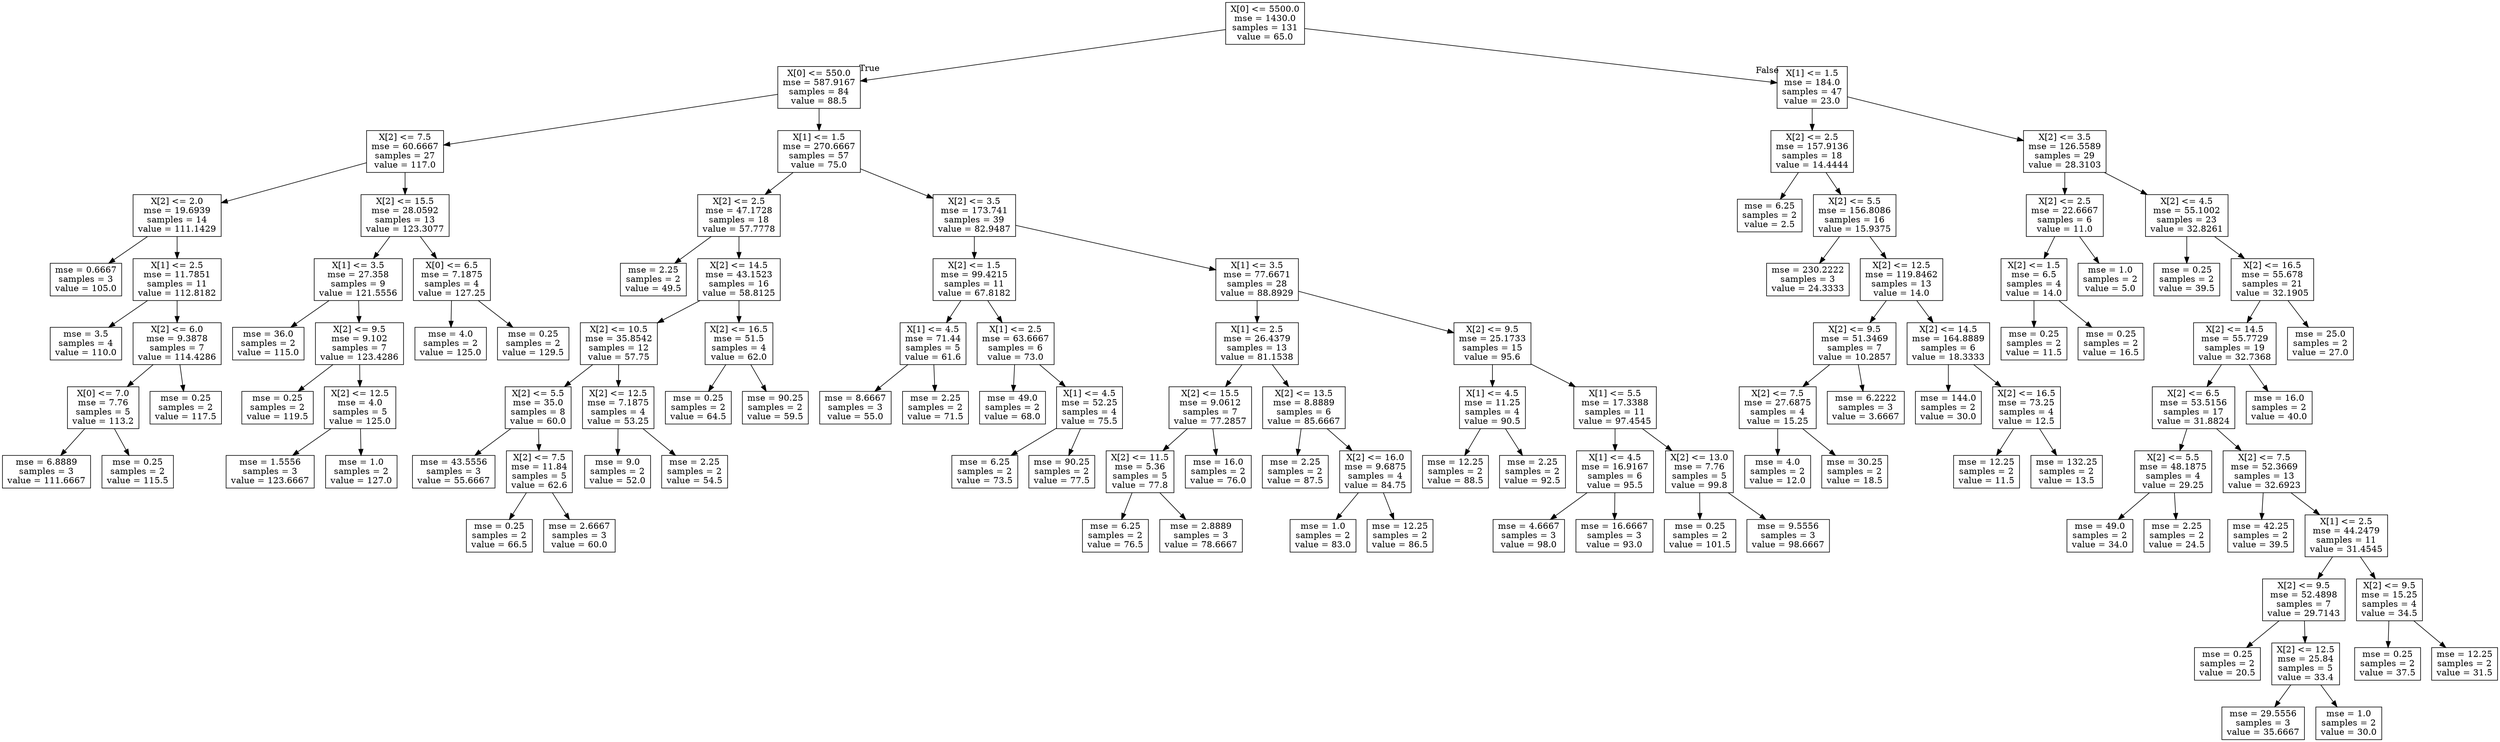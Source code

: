 digraph Tree {
node [shape=box] ;
0 [label="X[0] <= 5500.0\nmse = 1430.0\nsamples = 131\nvalue = 65.0"] ;
1 [label="X[0] <= 550.0\nmse = 587.9167\nsamples = 84\nvalue = 88.5"] ;
0 -> 1 [labeldistance=2.5, labelangle=45, headlabel="True"] ;
2 [label="X[2] <= 7.5\nmse = 60.6667\nsamples = 27\nvalue = 117.0"] ;
1 -> 2 ;
3 [label="X[2] <= 2.0\nmse = 19.6939\nsamples = 14\nvalue = 111.1429"] ;
2 -> 3 ;
4 [label="mse = 0.6667\nsamples = 3\nvalue = 105.0"] ;
3 -> 4 ;
5 [label="X[1] <= 2.5\nmse = 11.7851\nsamples = 11\nvalue = 112.8182"] ;
3 -> 5 ;
6 [label="mse = 3.5\nsamples = 4\nvalue = 110.0"] ;
5 -> 6 ;
7 [label="X[2] <= 6.0\nmse = 9.3878\nsamples = 7\nvalue = 114.4286"] ;
5 -> 7 ;
8 [label="X[0] <= 7.0\nmse = 7.76\nsamples = 5\nvalue = 113.2"] ;
7 -> 8 ;
9 [label="mse = 6.8889\nsamples = 3\nvalue = 111.6667"] ;
8 -> 9 ;
10 [label="mse = 0.25\nsamples = 2\nvalue = 115.5"] ;
8 -> 10 ;
11 [label="mse = 0.25\nsamples = 2\nvalue = 117.5"] ;
7 -> 11 ;
12 [label="X[2] <= 15.5\nmse = 28.0592\nsamples = 13\nvalue = 123.3077"] ;
2 -> 12 ;
13 [label="X[1] <= 3.5\nmse = 27.358\nsamples = 9\nvalue = 121.5556"] ;
12 -> 13 ;
14 [label="mse = 36.0\nsamples = 2\nvalue = 115.0"] ;
13 -> 14 ;
15 [label="X[2] <= 9.5\nmse = 9.102\nsamples = 7\nvalue = 123.4286"] ;
13 -> 15 ;
16 [label="mse = 0.25\nsamples = 2\nvalue = 119.5"] ;
15 -> 16 ;
17 [label="X[2] <= 12.5\nmse = 4.0\nsamples = 5\nvalue = 125.0"] ;
15 -> 17 ;
18 [label="mse = 1.5556\nsamples = 3\nvalue = 123.6667"] ;
17 -> 18 ;
19 [label="mse = 1.0\nsamples = 2\nvalue = 127.0"] ;
17 -> 19 ;
20 [label="X[0] <= 6.5\nmse = 7.1875\nsamples = 4\nvalue = 127.25"] ;
12 -> 20 ;
21 [label="mse = 4.0\nsamples = 2\nvalue = 125.0"] ;
20 -> 21 ;
22 [label="mse = 0.25\nsamples = 2\nvalue = 129.5"] ;
20 -> 22 ;
23 [label="X[1] <= 1.5\nmse = 270.6667\nsamples = 57\nvalue = 75.0"] ;
1 -> 23 ;
24 [label="X[2] <= 2.5\nmse = 47.1728\nsamples = 18\nvalue = 57.7778"] ;
23 -> 24 ;
25 [label="mse = 2.25\nsamples = 2\nvalue = 49.5"] ;
24 -> 25 ;
26 [label="X[2] <= 14.5\nmse = 43.1523\nsamples = 16\nvalue = 58.8125"] ;
24 -> 26 ;
27 [label="X[2] <= 10.5\nmse = 35.8542\nsamples = 12\nvalue = 57.75"] ;
26 -> 27 ;
28 [label="X[2] <= 5.5\nmse = 35.0\nsamples = 8\nvalue = 60.0"] ;
27 -> 28 ;
29 [label="mse = 43.5556\nsamples = 3\nvalue = 55.6667"] ;
28 -> 29 ;
30 [label="X[2] <= 7.5\nmse = 11.84\nsamples = 5\nvalue = 62.6"] ;
28 -> 30 ;
31 [label="mse = 0.25\nsamples = 2\nvalue = 66.5"] ;
30 -> 31 ;
32 [label="mse = 2.6667\nsamples = 3\nvalue = 60.0"] ;
30 -> 32 ;
33 [label="X[2] <= 12.5\nmse = 7.1875\nsamples = 4\nvalue = 53.25"] ;
27 -> 33 ;
34 [label="mse = 9.0\nsamples = 2\nvalue = 52.0"] ;
33 -> 34 ;
35 [label="mse = 2.25\nsamples = 2\nvalue = 54.5"] ;
33 -> 35 ;
36 [label="X[2] <= 16.5\nmse = 51.5\nsamples = 4\nvalue = 62.0"] ;
26 -> 36 ;
37 [label="mse = 0.25\nsamples = 2\nvalue = 64.5"] ;
36 -> 37 ;
38 [label="mse = 90.25\nsamples = 2\nvalue = 59.5"] ;
36 -> 38 ;
39 [label="X[2] <= 3.5\nmse = 173.741\nsamples = 39\nvalue = 82.9487"] ;
23 -> 39 ;
40 [label="X[2] <= 1.5\nmse = 99.4215\nsamples = 11\nvalue = 67.8182"] ;
39 -> 40 ;
41 [label="X[1] <= 4.5\nmse = 71.44\nsamples = 5\nvalue = 61.6"] ;
40 -> 41 ;
42 [label="mse = 8.6667\nsamples = 3\nvalue = 55.0"] ;
41 -> 42 ;
43 [label="mse = 2.25\nsamples = 2\nvalue = 71.5"] ;
41 -> 43 ;
44 [label="X[1] <= 2.5\nmse = 63.6667\nsamples = 6\nvalue = 73.0"] ;
40 -> 44 ;
45 [label="mse = 49.0\nsamples = 2\nvalue = 68.0"] ;
44 -> 45 ;
46 [label="X[1] <= 4.5\nmse = 52.25\nsamples = 4\nvalue = 75.5"] ;
44 -> 46 ;
47 [label="mse = 6.25\nsamples = 2\nvalue = 73.5"] ;
46 -> 47 ;
48 [label="mse = 90.25\nsamples = 2\nvalue = 77.5"] ;
46 -> 48 ;
49 [label="X[1] <= 3.5\nmse = 77.6671\nsamples = 28\nvalue = 88.8929"] ;
39 -> 49 ;
50 [label="X[1] <= 2.5\nmse = 26.4379\nsamples = 13\nvalue = 81.1538"] ;
49 -> 50 ;
51 [label="X[2] <= 15.5\nmse = 9.0612\nsamples = 7\nvalue = 77.2857"] ;
50 -> 51 ;
52 [label="X[2] <= 11.5\nmse = 5.36\nsamples = 5\nvalue = 77.8"] ;
51 -> 52 ;
53 [label="mse = 6.25\nsamples = 2\nvalue = 76.5"] ;
52 -> 53 ;
54 [label="mse = 2.8889\nsamples = 3\nvalue = 78.6667"] ;
52 -> 54 ;
55 [label="mse = 16.0\nsamples = 2\nvalue = 76.0"] ;
51 -> 55 ;
56 [label="X[2] <= 13.5\nmse = 8.8889\nsamples = 6\nvalue = 85.6667"] ;
50 -> 56 ;
57 [label="mse = 2.25\nsamples = 2\nvalue = 87.5"] ;
56 -> 57 ;
58 [label="X[2] <= 16.0\nmse = 9.6875\nsamples = 4\nvalue = 84.75"] ;
56 -> 58 ;
59 [label="mse = 1.0\nsamples = 2\nvalue = 83.0"] ;
58 -> 59 ;
60 [label="mse = 12.25\nsamples = 2\nvalue = 86.5"] ;
58 -> 60 ;
61 [label="X[2] <= 9.5\nmse = 25.1733\nsamples = 15\nvalue = 95.6"] ;
49 -> 61 ;
62 [label="X[1] <= 4.5\nmse = 11.25\nsamples = 4\nvalue = 90.5"] ;
61 -> 62 ;
63 [label="mse = 12.25\nsamples = 2\nvalue = 88.5"] ;
62 -> 63 ;
64 [label="mse = 2.25\nsamples = 2\nvalue = 92.5"] ;
62 -> 64 ;
65 [label="X[1] <= 5.5\nmse = 17.3388\nsamples = 11\nvalue = 97.4545"] ;
61 -> 65 ;
66 [label="X[1] <= 4.5\nmse = 16.9167\nsamples = 6\nvalue = 95.5"] ;
65 -> 66 ;
67 [label="mse = 4.6667\nsamples = 3\nvalue = 98.0"] ;
66 -> 67 ;
68 [label="mse = 16.6667\nsamples = 3\nvalue = 93.0"] ;
66 -> 68 ;
69 [label="X[2] <= 13.0\nmse = 7.76\nsamples = 5\nvalue = 99.8"] ;
65 -> 69 ;
70 [label="mse = 0.25\nsamples = 2\nvalue = 101.5"] ;
69 -> 70 ;
71 [label="mse = 9.5556\nsamples = 3\nvalue = 98.6667"] ;
69 -> 71 ;
72 [label="X[1] <= 1.5\nmse = 184.0\nsamples = 47\nvalue = 23.0"] ;
0 -> 72 [labeldistance=2.5, labelangle=-45, headlabel="False"] ;
73 [label="X[2] <= 2.5\nmse = 157.9136\nsamples = 18\nvalue = 14.4444"] ;
72 -> 73 ;
74 [label="mse = 6.25\nsamples = 2\nvalue = 2.5"] ;
73 -> 74 ;
75 [label="X[2] <= 5.5\nmse = 156.8086\nsamples = 16\nvalue = 15.9375"] ;
73 -> 75 ;
76 [label="mse = 230.2222\nsamples = 3\nvalue = 24.3333"] ;
75 -> 76 ;
77 [label="X[2] <= 12.5\nmse = 119.8462\nsamples = 13\nvalue = 14.0"] ;
75 -> 77 ;
78 [label="X[2] <= 9.5\nmse = 51.3469\nsamples = 7\nvalue = 10.2857"] ;
77 -> 78 ;
79 [label="X[2] <= 7.5\nmse = 27.6875\nsamples = 4\nvalue = 15.25"] ;
78 -> 79 ;
80 [label="mse = 4.0\nsamples = 2\nvalue = 12.0"] ;
79 -> 80 ;
81 [label="mse = 30.25\nsamples = 2\nvalue = 18.5"] ;
79 -> 81 ;
82 [label="mse = 6.2222\nsamples = 3\nvalue = 3.6667"] ;
78 -> 82 ;
83 [label="X[2] <= 14.5\nmse = 164.8889\nsamples = 6\nvalue = 18.3333"] ;
77 -> 83 ;
84 [label="mse = 144.0\nsamples = 2\nvalue = 30.0"] ;
83 -> 84 ;
85 [label="X[2] <= 16.5\nmse = 73.25\nsamples = 4\nvalue = 12.5"] ;
83 -> 85 ;
86 [label="mse = 12.25\nsamples = 2\nvalue = 11.5"] ;
85 -> 86 ;
87 [label="mse = 132.25\nsamples = 2\nvalue = 13.5"] ;
85 -> 87 ;
88 [label="X[2] <= 3.5\nmse = 126.5589\nsamples = 29\nvalue = 28.3103"] ;
72 -> 88 ;
89 [label="X[2] <= 2.5\nmse = 22.6667\nsamples = 6\nvalue = 11.0"] ;
88 -> 89 ;
90 [label="X[2] <= 1.5\nmse = 6.5\nsamples = 4\nvalue = 14.0"] ;
89 -> 90 ;
91 [label="mse = 0.25\nsamples = 2\nvalue = 11.5"] ;
90 -> 91 ;
92 [label="mse = 0.25\nsamples = 2\nvalue = 16.5"] ;
90 -> 92 ;
93 [label="mse = 1.0\nsamples = 2\nvalue = 5.0"] ;
89 -> 93 ;
94 [label="X[2] <= 4.5\nmse = 55.1002\nsamples = 23\nvalue = 32.8261"] ;
88 -> 94 ;
95 [label="mse = 0.25\nsamples = 2\nvalue = 39.5"] ;
94 -> 95 ;
96 [label="X[2] <= 16.5\nmse = 55.678\nsamples = 21\nvalue = 32.1905"] ;
94 -> 96 ;
97 [label="X[2] <= 14.5\nmse = 55.7729\nsamples = 19\nvalue = 32.7368"] ;
96 -> 97 ;
98 [label="X[2] <= 6.5\nmse = 53.5156\nsamples = 17\nvalue = 31.8824"] ;
97 -> 98 ;
99 [label="X[2] <= 5.5\nmse = 48.1875\nsamples = 4\nvalue = 29.25"] ;
98 -> 99 ;
100 [label="mse = 49.0\nsamples = 2\nvalue = 34.0"] ;
99 -> 100 ;
101 [label="mse = 2.25\nsamples = 2\nvalue = 24.5"] ;
99 -> 101 ;
102 [label="X[2] <= 7.5\nmse = 52.3669\nsamples = 13\nvalue = 32.6923"] ;
98 -> 102 ;
103 [label="mse = 42.25\nsamples = 2\nvalue = 39.5"] ;
102 -> 103 ;
104 [label="X[1] <= 2.5\nmse = 44.2479\nsamples = 11\nvalue = 31.4545"] ;
102 -> 104 ;
105 [label="X[2] <= 9.5\nmse = 52.4898\nsamples = 7\nvalue = 29.7143"] ;
104 -> 105 ;
106 [label="mse = 0.25\nsamples = 2\nvalue = 20.5"] ;
105 -> 106 ;
107 [label="X[2] <= 12.5\nmse = 25.84\nsamples = 5\nvalue = 33.4"] ;
105 -> 107 ;
108 [label="mse = 29.5556\nsamples = 3\nvalue = 35.6667"] ;
107 -> 108 ;
109 [label="mse = 1.0\nsamples = 2\nvalue = 30.0"] ;
107 -> 109 ;
110 [label="X[2] <= 9.5\nmse = 15.25\nsamples = 4\nvalue = 34.5"] ;
104 -> 110 ;
111 [label="mse = 0.25\nsamples = 2\nvalue = 37.5"] ;
110 -> 111 ;
112 [label="mse = 12.25\nsamples = 2\nvalue = 31.5"] ;
110 -> 112 ;
113 [label="mse = 16.0\nsamples = 2\nvalue = 40.0"] ;
97 -> 113 ;
114 [label="mse = 25.0\nsamples = 2\nvalue = 27.0"] ;
96 -> 114 ;
}